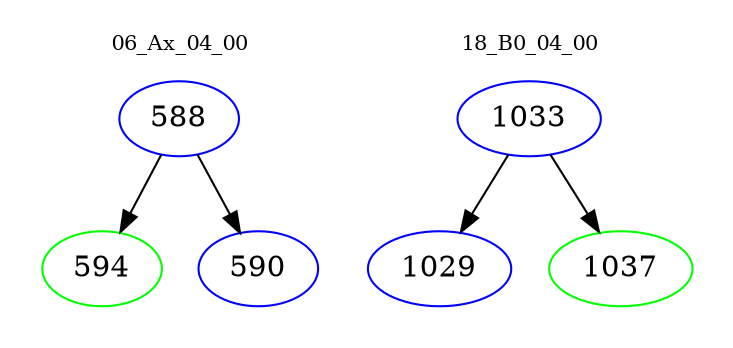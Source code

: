 digraph{
subgraph cluster_0 {
color = white
label = "06_Ax_04_00";
fontsize=10;
T0_588 [label="588", color="blue"]
T0_588 -> T0_594 [color="black"]
T0_594 [label="594", color="green"]
T0_588 -> T0_590 [color="black"]
T0_590 [label="590", color="blue"]
}
subgraph cluster_1 {
color = white
label = "18_B0_04_00";
fontsize=10;
T1_1033 [label="1033", color="blue"]
T1_1033 -> T1_1029 [color="black"]
T1_1029 [label="1029", color="blue"]
T1_1033 -> T1_1037 [color="black"]
T1_1037 [label="1037", color="green"]
}
}
